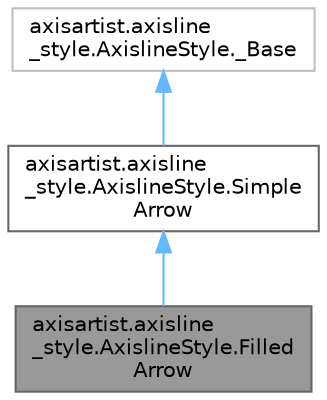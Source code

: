 digraph "axisartist.axisline_style.AxislineStyle.FilledArrow"
{
 // LATEX_PDF_SIZE
  bgcolor="transparent";
  edge [fontname=Helvetica,fontsize=10,labelfontname=Helvetica,labelfontsize=10];
  node [fontname=Helvetica,fontsize=10,shape=box,height=0.2,width=0.4];
  Node1 [id="Node000001",label="axisartist.axisline\l_style.AxislineStyle.Filled\lArrow",height=0.2,width=0.4,color="gray40", fillcolor="grey60", style="filled", fontcolor="black",tooltip=" "];
  Node2 -> Node1 [id="edge1_Node000001_Node000002",dir="back",color="steelblue1",style="solid",tooltip=" "];
  Node2 [id="Node000002",label="axisartist.axisline\l_style.AxislineStyle.Simple\lArrow",height=0.2,width=0.4,color="gray40", fillcolor="white", style="filled",URL="$d9/d35/classaxisartist_1_1axisline__style_1_1AxislineStyle_1_1SimpleArrow.html",tooltip=" "];
  Node3 -> Node2 [id="edge2_Node000002_Node000003",dir="back",color="steelblue1",style="solid",tooltip=" "];
  Node3 [id="Node000003",label="axisartist.axisline\l_style.AxislineStyle._Base",height=0.2,width=0.4,color="grey75", fillcolor="white", style="filled",URL="$d9/dfb/classaxisartist_1_1axisline__style_1_1AxislineStyle_1_1__Base.html",tooltip=" "];
}
